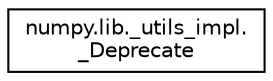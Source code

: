 digraph "Graphical Class Hierarchy"
{
 // LATEX_PDF_SIZE
  edge [fontname="Helvetica",fontsize="10",labelfontname="Helvetica",labelfontsize="10"];
  node [fontname="Helvetica",fontsize="10",shape=record];
  rankdir="LR";
  Node0 [label="numpy.lib._utils_impl.\l_Deprecate",height=0.2,width=0.4,color="black", fillcolor="white", style="filled",URL="$classnumpy_1_1lib_1_1__utils__impl_1_1__Deprecate.html",tooltip=" "];
}
